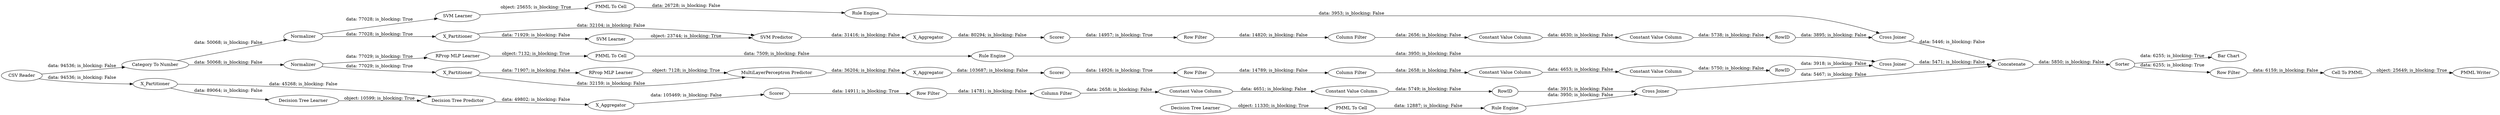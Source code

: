 digraph {
	"2117785255919929115_39" [label="Cross Joiner"]
	"6067550545279833185_32" [label="Decision Tree Predictor"]
	"6067550545279833185_7" [label=X_Aggregator]
	"6067550545279833185_38" [label="Cross Joiner"]
	"3913341388823088392_294" [label="Column Filter"]
	"-8601721280791241997_33" [label="SVM Learner"]
	"3913341388823088392_293" [label=RowID]
	"3382995295195435465_35" [label="RProp MLP Learner"]
	"6067550545279833185_39" [label=Scorer]
	"-705156357165670406_294" [label="Column Filter"]
	"6519759729938429223_40" [label=Scorer]
	"2211343680259245496_294" [label="Column Filter"]
	"6519759729938429223_7" [label=X_Aggregator]
	"-8464308886686468921_61" [label="PMML Writer"]
	"2117785255919929115_2" [label=X_Partitioner]
	"2211343680259245496_292" [label="Constant Value Column"]
	"-8464308886686468921_62" [label="CSV Reader"]
	"2117785255919929115_40" [label=Normalizer]
	"2117785255919929115_7" [label=X_Aggregator]
	"-8464308886686468921_58" [label="Category To Number"]
	"2117785255919929115_32" [label="SVM Predictor"]
	"3913341388823088392_9" [label="Row Filter"]
	"2211343680259245496_9" [label="Row Filter"]
	"3913341388823088392_292" [label="Constant Value Column"]
	"-6589484449517960589_28" [label="PMML To Cell"]
	"-8464308886686468921_54" [label="Cell To PMML"]
	"-705156357165670406_290" [label="Constant Value Column"]
	"2117785255919929115_41" [label=Scorer]
	"-8464308886686468921_59" [label="Bar Chart"]
	"-8464308886686468921_52" [label=Sorter]
	"2211343680259245496_290" [label="Constant Value Column"]
	"3913341388823088392_290" [label="Constant Value Column"]
	"-8464308886686468921_53" [label="Row Filter"]
	"6519759729938429223_38" [label="Cross Joiner"]
	"3382995295195435465_34" [label="Rule Engine"]
	"3382995295195435465_22" [label="PMML To Cell"]
	"6067550545279833185_31" [label="Decision Tree Learner"]
	"-8464308886686468921_60" [label=Concatenate]
	"-705156357165670406_292" [label="Constant Value Column"]
	"6519759729938429223_31" [label="RProp MLP Learner"]
	"-705156357165670406_293" [label=RowID]
	"2211343680259245496_293" [label=RowID]
	"-705156357165670406_9" [label="Row Filter"]
	"6067550545279833185_2" [label=X_Partitioner]
	"-8601721280791241997_34" [label="PMML To Cell"]
	"-6589484449517960589_33" [label="Decision Tree Learner"]
	"6519759729938429223_32" [label="MultiLayerPerceptron Predictor"]
	"6519759729938429223_39" [label=Normalizer]
	"6519759729938429223_2" [label=X_Partitioner]
	"2117785255919929115_31" [label="SVM Learner"]
	"-8601721280791241997_35" [label="Rule Engine"]
	"-6589484449517960589_34" [label="Rule Engine"]
	"2117785255919929115_32" -> "2117785255919929115_7" [label="data: 31416; is_blocking: False"]
	"6067550545279833185_7" -> "6067550545279833185_39" [label="data: 105469; is_blocking: False"]
	"3913341388823088392_293" -> "6519759729938429223_38" [label="data: 3918; is_blocking: False"]
	"-705156357165670406_294" -> "-705156357165670406_290" [label="data: 2656; is_blocking: False"]
	"2211343680259245496_292" -> "2211343680259245496_293" [label="data: 5749; is_blocking: False"]
	"6067550545279833185_31" -> "6067550545279833185_32" [label="object: 10599; is_blocking: True"]
	"3913341388823088392_290" -> "3913341388823088392_292" [label="data: 4653; is_blocking: False"]
	"-8464308886686468921_58" -> "6519759729938429223_39" [label="data: 50068; is_blocking: False"]
	"-8464308886686468921_53" -> "-8464308886686468921_54" [label="data: 6159; is_blocking: False"]
	"-8464308886686468921_62" -> "6067550545279833185_2" [label="data: 94536; is_blocking: False"]
	"6519759729938429223_39" -> "6519759729938429223_2" [label="data: 77029; is_blocking: True"]
	"2117785255919929115_39" -> "-8464308886686468921_60" [label="data: 5446; is_blocking: False"]
	"-8464308886686468921_58" -> "2117785255919929115_40" [label="data: 50068; is_blocking: False"]
	"6067550545279833185_39" -> "2211343680259245496_9" [label="data: 14911; is_blocking: True"]
	"2117785255919929115_2" -> "2117785255919929115_31" [label="data: 71929; is_blocking: False"]
	"2117785255919929115_41" -> "-705156357165670406_9" [label="data: 14957; is_blocking: True"]
	"3382995295195435465_34" -> "6519759729938429223_38" [label="data: 3950; is_blocking: False"]
	"-8601721280791241997_34" -> "-8601721280791241997_35" [label="data: 26728; is_blocking: False"]
	"2117785255919929115_31" -> "2117785255919929115_32" [label="object: 23744; is_blocking: True"]
	"6067550545279833185_38" -> "-8464308886686468921_60" [label="data: 5467; is_blocking: False"]
	"6067550545279833185_2" -> "6067550545279833185_31" [label="data: 89064; is_blocking: False"]
	"-8464308886686468921_60" -> "-8464308886686468921_52" [label="data: 5850; is_blocking: False"]
	"2117785255919929115_40" -> "2117785255919929115_2" [label="data: 77028; is_blocking: True"]
	"2211343680259245496_294" -> "2211343680259245496_290" [label="data: 2658; is_blocking: False"]
	"2211343680259245496_290" -> "2211343680259245496_292" [label="data: 4651; is_blocking: False"]
	"6519759729938429223_39" -> "3382995295195435465_35" [label="data: 77029; is_blocking: True"]
	"6519759729938429223_38" -> "-8464308886686468921_60" [label="data: 5471; is_blocking: False"]
	"2211343680259245496_293" -> "6067550545279833185_38" [label="data: 3915; is_blocking: False"]
	"6519759729938429223_2" -> "6519759729938429223_31" [label="data: 71907; is_blocking: False"]
	"6519759729938429223_2" -> "6519759729938429223_32" [label="data: 32159; is_blocking: False"]
	"3382995295195435465_22" -> "3382995295195435465_34" [label="data: 7509; is_blocking: False"]
	"3382995295195435465_35" -> "3382995295195435465_22" [label="object: 7132; is_blocking: True"]
	"-6589484449517960589_28" -> "-6589484449517960589_34" [label="data: 12887; is_blocking: False"]
	"6067550545279833185_2" -> "6067550545279833185_32" [label="data: 45268; is_blocking: False"]
	"-705156357165670406_9" -> "-705156357165670406_294" [label="data: 14820; is_blocking: False"]
	"-8601721280791241997_35" -> "2117785255919929115_39" [label="data: 3953; is_blocking: False"]
	"-8464308886686468921_54" -> "-8464308886686468921_61" [label="object: 25649; is_blocking: True"]
	"6519759729938429223_40" -> "3913341388823088392_9" [label="data: 14926; is_blocking: True"]
	"3913341388823088392_292" -> "3913341388823088392_293" [label="data: 5750; is_blocking: False"]
	"6519759729938429223_32" -> "6519759729938429223_7" [label="data: 36204; is_blocking: False"]
	"2211343680259245496_9" -> "2211343680259245496_294" [label="data: 14781; is_blocking: False"]
	"2117785255919929115_2" -> "2117785255919929115_32" [label="data: 32104; is_blocking: False"]
	"-8464308886686468921_52" -> "-8464308886686468921_53" [label="data: 6255; is_blocking: True"]
	"-8464308886686468921_62" -> "-8464308886686468921_58" [label="data: 94536; is_blocking: False"]
	"6067550545279833185_32" -> "6067550545279833185_7" [label="data: 49802; is_blocking: False"]
	"2117785255919929115_7" -> "2117785255919929115_41" [label="data: 80294; is_blocking: False"]
	"-705156357165670406_293" -> "2117785255919929115_39" [label="data: 3895; is_blocking: False"]
	"2117785255919929115_40" -> "-8601721280791241997_33" [label="data: 77028; is_blocking: True"]
	"-6589484449517960589_33" -> "-6589484449517960589_28" [label="object: 11330; is_blocking: True"]
	"6519759729938429223_7" -> "6519759729938429223_40" [label="data: 103687; is_blocking: False"]
	"-8464308886686468921_52" -> "-8464308886686468921_59" [label="data: 6255; is_blocking: True"]
	"3913341388823088392_294" -> "3913341388823088392_290" [label="data: 2658; is_blocking: False"]
	"-705156357165670406_290" -> "-705156357165670406_292" [label="data: 4630; is_blocking: False"]
	"-705156357165670406_292" -> "-705156357165670406_293" [label="data: 5738; is_blocking: False"]
	"-6589484449517960589_34" -> "6067550545279833185_38" [label="data: 3950; is_blocking: False"]
	"-8601721280791241997_33" -> "-8601721280791241997_34" [label="object: 25655; is_blocking: True"]
	"6519759729938429223_31" -> "6519759729938429223_32" [label="object: 7128; is_blocking: True"]
	"3913341388823088392_9" -> "3913341388823088392_294" [label="data: 14789; is_blocking: False"]
	rankdir=LR
}
